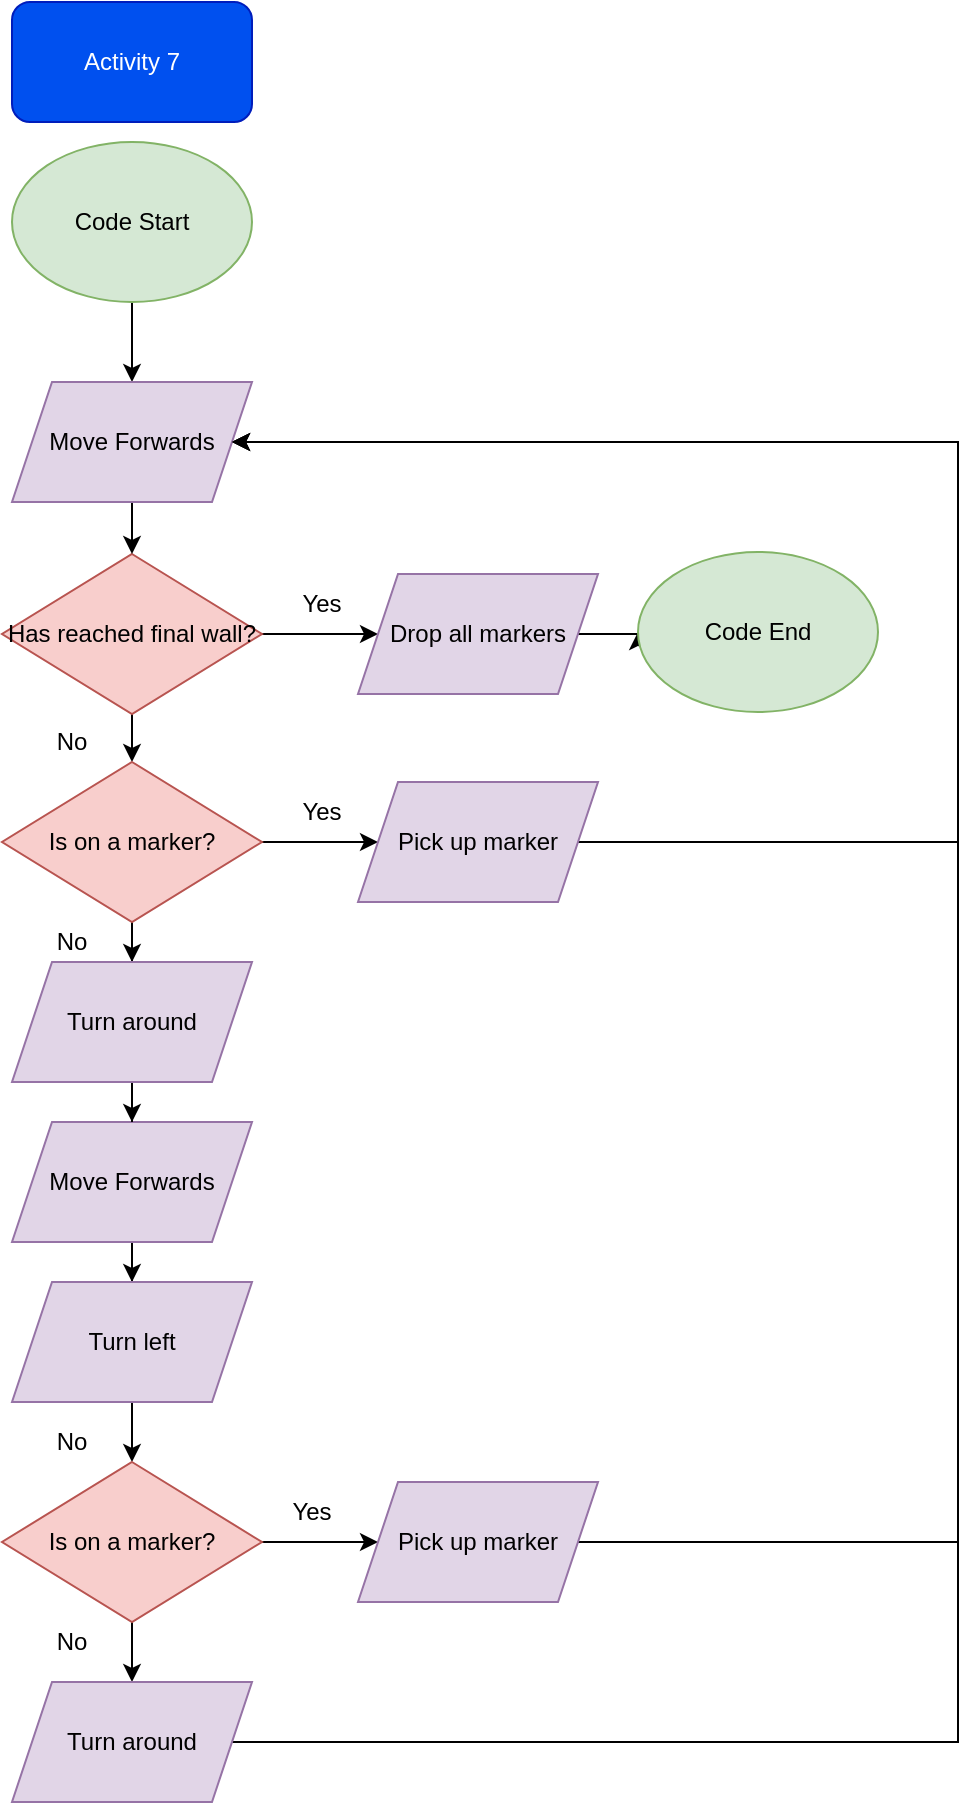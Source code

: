 <mxfile version="21.2.8" type="device">
  <diagram name="Page-1" id="yi8XpHsxwfXrC6YvU_RY">
    <mxGraphModel dx="1349" dy="779" grid="1" gridSize="10" guides="1" tooltips="1" connect="1" arrows="1" fold="1" page="1" pageScale="1" pageWidth="1654" pageHeight="1169" math="0" shadow="0">
      <root>
        <mxCell id="0" />
        <mxCell id="1" parent="0" />
        <mxCell id="igZRPWCzs3Hm7b5LNBdH-1" value="Activity 7" style="rounded=1;whiteSpace=wrap;html=1;strokeColor=#001DBC;fontColor=#ffffff;fillColor=#0050ef;gradientColor=none;" parent="1" vertex="1">
          <mxGeometry x="727" y="100" width="120" height="60" as="geometry" />
        </mxCell>
        <mxCell id="LU6Gm1x-lDn4f1ZFZXQ8-4" style="edgeStyle=orthogonalEdgeStyle;rounded=0;orthogonalLoop=1;jettySize=auto;html=1;entryX=0.5;entryY=0;entryDx=0;entryDy=0;" edge="1" parent="1" source="mUuY9xoMhvxbhO6yxmGz-1" target="LU6Gm1x-lDn4f1ZFZXQ8-1">
          <mxGeometry relative="1" as="geometry" />
        </mxCell>
        <mxCell id="mUuY9xoMhvxbhO6yxmGz-1" value="Code Start" style="ellipse;whiteSpace=wrap;html=1;fillColor=#d5e8d4;strokeColor=#82b366;" parent="1" vertex="1">
          <mxGeometry x="727" y="170" width="120" height="80" as="geometry" />
        </mxCell>
        <mxCell id="mUuY9xoMhvxbhO6yxmGz-18" style="edgeStyle=orthogonalEdgeStyle;rounded=0;orthogonalLoop=1;jettySize=auto;html=1;entryX=0.5;entryY=0;entryDx=0;entryDy=0;" parent="1" source="mUuY9xoMhvxbhO6yxmGz-9" target="mUuY9xoMhvxbhO6yxmGz-10" edge="1">
          <mxGeometry relative="1" as="geometry" />
        </mxCell>
        <mxCell id="mUuY9xoMhvxbhO6yxmGz-27" style="edgeStyle=orthogonalEdgeStyle;rounded=0;orthogonalLoop=1;jettySize=auto;html=1;" parent="1" source="mUuY9xoMhvxbhO6yxmGz-9" target="mUuY9xoMhvxbhO6yxmGz-22" edge="1">
          <mxGeometry relative="1" as="geometry" />
        </mxCell>
        <mxCell id="mUuY9xoMhvxbhO6yxmGz-9" value="Has reached final wall?" style="rhombus;whiteSpace=wrap;html=1;fillColor=#f8cecc;strokeColor=#b85450;" parent="1" vertex="1">
          <mxGeometry x="722" y="376" width="130" height="80" as="geometry" />
        </mxCell>
        <mxCell id="mUuY9xoMhvxbhO6yxmGz-28" style="edgeStyle=orthogonalEdgeStyle;rounded=0;orthogonalLoop=1;jettySize=auto;html=1;entryX=0;entryY=0.5;entryDx=0;entryDy=0;" parent="1" source="mUuY9xoMhvxbhO6yxmGz-10" target="mUuY9xoMhvxbhO6yxmGz-23" edge="1">
          <mxGeometry relative="1" as="geometry" />
        </mxCell>
        <mxCell id="LU6Gm1x-lDn4f1ZFZXQ8-9" style="edgeStyle=orthogonalEdgeStyle;rounded=0;orthogonalLoop=1;jettySize=auto;html=1;entryX=0.5;entryY=0;entryDx=0;entryDy=0;" edge="1" parent="1" source="mUuY9xoMhvxbhO6yxmGz-10" target="LU6Gm1x-lDn4f1ZFZXQ8-8">
          <mxGeometry relative="1" as="geometry" />
        </mxCell>
        <mxCell id="mUuY9xoMhvxbhO6yxmGz-10" value="Is on a marker?" style="rhombus;whiteSpace=wrap;html=1;fillColor=#f8cecc;strokeColor=#b85450;" parent="1" vertex="1">
          <mxGeometry x="722" y="480" width="130" height="80" as="geometry" />
        </mxCell>
        <mxCell id="LU6Gm1x-lDn4f1ZFZXQ8-6" style="edgeStyle=orthogonalEdgeStyle;rounded=0;orthogonalLoop=1;jettySize=auto;html=1;" edge="1" parent="1" source="mUuY9xoMhvxbhO6yxmGz-22" target="LU6Gm1x-lDn4f1ZFZXQ8-5">
          <mxGeometry relative="1" as="geometry" />
        </mxCell>
        <mxCell id="mUuY9xoMhvxbhO6yxmGz-22" value="Drop all markers" style="shape=parallelogram;perimeter=parallelogramPerimeter;whiteSpace=wrap;html=1;fixedSize=1;fillColor=#e1d5e7;strokeColor=#9673a6;" parent="1" vertex="1">
          <mxGeometry x="900" y="386" width="120" height="60" as="geometry" />
        </mxCell>
        <mxCell id="h23bOPsmLHP65PpYI3rM-21" style="edgeStyle=orthogonalEdgeStyle;rounded=0;orthogonalLoop=1;jettySize=auto;html=1;" parent="1" source="mUuY9xoMhvxbhO6yxmGz-23" target="LU6Gm1x-lDn4f1ZFZXQ8-1" edge="1">
          <mxGeometry relative="1" as="geometry">
            <mxPoint x="1200" y="280" as="targetPoint" />
            <Array as="points">
              <mxPoint x="1200" y="520" />
              <mxPoint x="1200" y="320" />
            </Array>
          </mxGeometry>
        </mxCell>
        <mxCell id="mUuY9xoMhvxbhO6yxmGz-23" value="Pick up marker" style="shape=parallelogram;perimeter=parallelogramPerimeter;whiteSpace=wrap;html=1;fixedSize=1;fillColor=#e1d5e7;strokeColor=#9673a6;" parent="1" vertex="1">
          <mxGeometry x="900" y="490" width="120" height="60" as="geometry" />
        </mxCell>
        <mxCell id="LU6Gm1x-lDn4f1ZFZXQ8-12" style="edgeStyle=orthogonalEdgeStyle;rounded=0;orthogonalLoop=1;jettySize=auto;html=1;" edge="1" parent="1" source="mUuY9xoMhvxbhO6yxmGz-25" target="mUuY9xoMhvxbhO6yxmGz-26">
          <mxGeometry relative="1" as="geometry" />
        </mxCell>
        <mxCell id="mUuY9xoMhvxbhO6yxmGz-25" value="Move Forwards" style="shape=parallelogram;perimeter=parallelogramPerimeter;whiteSpace=wrap;html=1;fixedSize=1;fillColor=#e1d5e7;strokeColor=#9673a6;" parent="1" vertex="1">
          <mxGeometry x="727" y="660" width="120" height="60" as="geometry" />
        </mxCell>
        <mxCell id="LU6Gm1x-lDn4f1ZFZXQ8-14" style="edgeStyle=orthogonalEdgeStyle;rounded=0;orthogonalLoop=1;jettySize=auto;html=1;" edge="1" parent="1" source="mUuY9xoMhvxbhO6yxmGz-26" target="LU6Gm1x-lDn4f1ZFZXQ8-13">
          <mxGeometry relative="1" as="geometry" />
        </mxCell>
        <mxCell id="mUuY9xoMhvxbhO6yxmGz-26" value="Turn left" style="shape=parallelogram;perimeter=parallelogramPerimeter;whiteSpace=wrap;html=1;fixedSize=1;fillColor=#e1d5e7;strokeColor=#9673a6;" parent="1" vertex="1">
          <mxGeometry x="727" y="740" width="120" height="60" as="geometry" />
        </mxCell>
        <mxCell id="h23bOPsmLHP65PpYI3rM-1" value="Yes" style="text;strokeColor=none;align=center;fillColor=none;html=1;verticalAlign=middle;whiteSpace=wrap;rounded=0;" parent="1" vertex="1">
          <mxGeometry x="852" y="386" width="60" height="30" as="geometry" />
        </mxCell>
        <mxCell id="h23bOPsmLHP65PpYI3rM-9" value="No" style="text;strokeColor=none;align=center;fillColor=none;html=1;verticalAlign=middle;whiteSpace=wrap;rounded=0;" parent="1" vertex="1">
          <mxGeometry x="727" y="460" width="60" height="20" as="geometry" />
        </mxCell>
        <mxCell id="h23bOPsmLHP65PpYI3rM-14" value="No" style="text;strokeColor=none;align=center;fillColor=none;html=1;verticalAlign=middle;whiteSpace=wrap;rounded=0;" parent="1" vertex="1">
          <mxGeometry x="727" y="560" width="60" height="20" as="geometry" />
        </mxCell>
        <mxCell id="LU6Gm1x-lDn4f1ZFZXQ8-7" style="edgeStyle=orthogonalEdgeStyle;rounded=0;orthogonalLoop=1;jettySize=auto;html=1;entryX=0.5;entryY=0;entryDx=0;entryDy=0;" edge="1" parent="1" source="LU6Gm1x-lDn4f1ZFZXQ8-1" target="mUuY9xoMhvxbhO6yxmGz-9">
          <mxGeometry relative="1" as="geometry" />
        </mxCell>
        <mxCell id="LU6Gm1x-lDn4f1ZFZXQ8-1" value="Move Forwards" style="shape=parallelogram;perimeter=parallelogramPerimeter;whiteSpace=wrap;html=1;fixedSize=1;fillColor=#e1d5e7;strokeColor=#9673a6;" vertex="1" parent="1">
          <mxGeometry x="727" y="290" width="120" height="60" as="geometry" />
        </mxCell>
        <mxCell id="LU6Gm1x-lDn4f1ZFZXQ8-5" value="Code End" style="ellipse;whiteSpace=wrap;html=1;fillColor=#d5e8d4;strokeColor=#82b366;" vertex="1" parent="1">
          <mxGeometry x="1040" y="375" width="120" height="80" as="geometry" />
        </mxCell>
        <mxCell id="LU6Gm1x-lDn4f1ZFZXQ8-11" style="edgeStyle=orthogonalEdgeStyle;rounded=0;orthogonalLoop=1;jettySize=auto;html=1;" edge="1" parent="1" source="LU6Gm1x-lDn4f1ZFZXQ8-8" target="mUuY9xoMhvxbhO6yxmGz-25">
          <mxGeometry relative="1" as="geometry" />
        </mxCell>
        <mxCell id="LU6Gm1x-lDn4f1ZFZXQ8-8" value="Turn around" style="shape=parallelogram;perimeter=parallelogramPerimeter;whiteSpace=wrap;html=1;fixedSize=1;fillColor=#e1d5e7;strokeColor=#9673a6;" vertex="1" parent="1">
          <mxGeometry x="727" y="580" width="120" height="60" as="geometry" />
        </mxCell>
        <mxCell id="LU6Gm1x-lDn4f1ZFZXQ8-16" style="edgeStyle=orthogonalEdgeStyle;rounded=0;orthogonalLoop=1;jettySize=auto;html=1;entryX=0;entryY=0.5;entryDx=0;entryDy=0;" edge="1" parent="1" source="LU6Gm1x-lDn4f1ZFZXQ8-13" target="LU6Gm1x-lDn4f1ZFZXQ8-15">
          <mxGeometry relative="1" as="geometry" />
        </mxCell>
        <mxCell id="LU6Gm1x-lDn4f1ZFZXQ8-25" style="edgeStyle=orthogonalEdgeStyle;rounded=0;orthogonalLoop=1;jettySize=auto;html=1;" edge="1" parent="1" source="LU6Gm1x-lDn4f1ZFZXQ8-13" target="LU6Gm1x-lDn4f1ZFZXQ8-24">
          <mxGeometry relative="1" as="geometry" />
        </mxCell>
        <mxCell id="LU6Gm1x-lDn4f1ZFZXQ8-13" value="Is on a marker?" style="rhombus;whiteSpace=wrap;html=1;fillColor=#f8cecc;strokeColor=#b85450;" vertex="1" parent="1">
          <mxGeometry x="722" y="830" width="130" height="80" as="geometry" />
        </mxCell>
        <mxCell id="LU6Gm1x-lDn4f1ZFZXQ8-17" style="edgeStyle=orthogonalEdgeStyle;rounded=0;orthogonalLoop=1;jettySize=auto;html=1;entryX=1;entryY=0.5;entryDx=0;entryDy=0;" edge="1" parent="1" source="LU6Gm1x-lDn4f1ZFZXQ8-15" target="LU6Gm1x-lDn4f1ZFZXQ8-1">
          <mxGeometry relative="1" as="geometry">
            <Array as="points">
              <mxPoint x="1200" y="870" />
              <mxPoint x="1200" y="320" />
            </Array>
          </mxGeometry>
        </mxCell>
        <mxCell id="LU6Gm1x-lDn4f1ZFZXQ8-15" value="Pick up marker" style="shape=parallelogram;perimeter=parallelogramPerimeter;whiteSpace=wrap;html=1;fixedSize=1;fillColor=#e1d5e7;strokeColor=#9673a6;" vertex="1" parent="1">
          <mxGeometry x="900" y="840" width="120" height="60" as="geometry" />
        </mxCell>
        <mxCell id="LU6Gm1x-lDn4f1ZFZXQ8-18" value="Yes" style="text;strokeColor=none;align=center;fillColor=none;html=1;verticalAlign=middle;whiteSpace=wrap;rounded=0;" vertex="1" parent="1">
          <mxGeometry x="852" y="490" width="60" height="30" as="geometry" />
        </mxCell>
        <mxCell id="LU6Gm1x-lDn4f1ZFZXQ8-19" value="Yes" style="text;strokeColor=none;align=center;fillColor=none;html=1;verticalAlign=middle;whiteSpace=wrap;rounded=0;" vertex="1" parent="1">
          <mxGeometry x="847" y="840" width="60" height="30" as="geometry" />
        </mxCell>
        <mxCell id="LU6Gm1x-lDn4f1ZFZXQ8-20" value="No" style="text;strokeColor=none;align=center;fillColor=none;html=1;verticalAlign=middle;whiteSpace=wrap;rounded=0;" vertex="1" parent="1">
          <mxGeometry x="727" y="810" width="60" height="20" as="geometry" />
        </mxCell>
        <mxCell id="LU6Gm1x-lDn4f1ZFZXQ8-21" value="No" style="text;strokeColor=none;align=center;fillColor=none;html=1;verticalAlign=middle;whiteSpace=wrap;rounded=0;" vertex="1" parent="1">
          <mxGeometry x="727" y="910" width="60" height="20" as="geometry" />
        </mxCell>
        <mxCell id="LU6Gm1x-lDn4f1ZFZXQ8-28" style="edgeStyle=orthogonalEdgeStyle;rounded=0;orthogonalLoop=1;jettySize=auto;html=1;" edge="1" parent="1" source="LU6Gm1x-lDn4f1ZFZXQ8-24" target="LU6Gm1x-lDn4f1ZFZXQ8-1">
          <mxGeometry relative="1" as="geometry">
            <mxPoint x="1200" y="320" as="targetPoint" />
            <Array as="points">
              <mxPoint x="1200" y="970" />
              <mxPoint x="1200" y="320" />
            </Array>
          </mxGeometry>
        </mxCell>
        <mxCell id="LU6Gm1x-lDn4f1ZFZXQ8-24" value="Turn around" style="shape=parallelogram;perimeter=parallelogramPerimeter;whiteSpace=wrap;html=1;fixedSize=1;fillColor=#e1d5e7;strokeColor=#9673a6;" vertex="1" parent="1">
          <mxGeometry x="727" y="940" width="120" height="60" as="geometry" />
        </mxCell>
        <mxCell id="LU6Gm1x-lDn4f1ZFZXQ8-26" style="edgeStyle=orthogonalEdgeStyle;rounded=0;orthogonalLoop=1;jettySize=auto;html=1;exitX=0.5;exitY=1;exitDx=0;exitDy=0;" edge="1" parent="1" source="LU6Gm1x-lDn4f1ZFZXQ8-21" target="LU6Gm1x-lDn4f1ZFZXQ8-21">
          <mxGeometry relative="1" as="geometry" />
        </mxCell>
      </root>
    </mxGraphModel>
  </diagram>
</mxfile>
